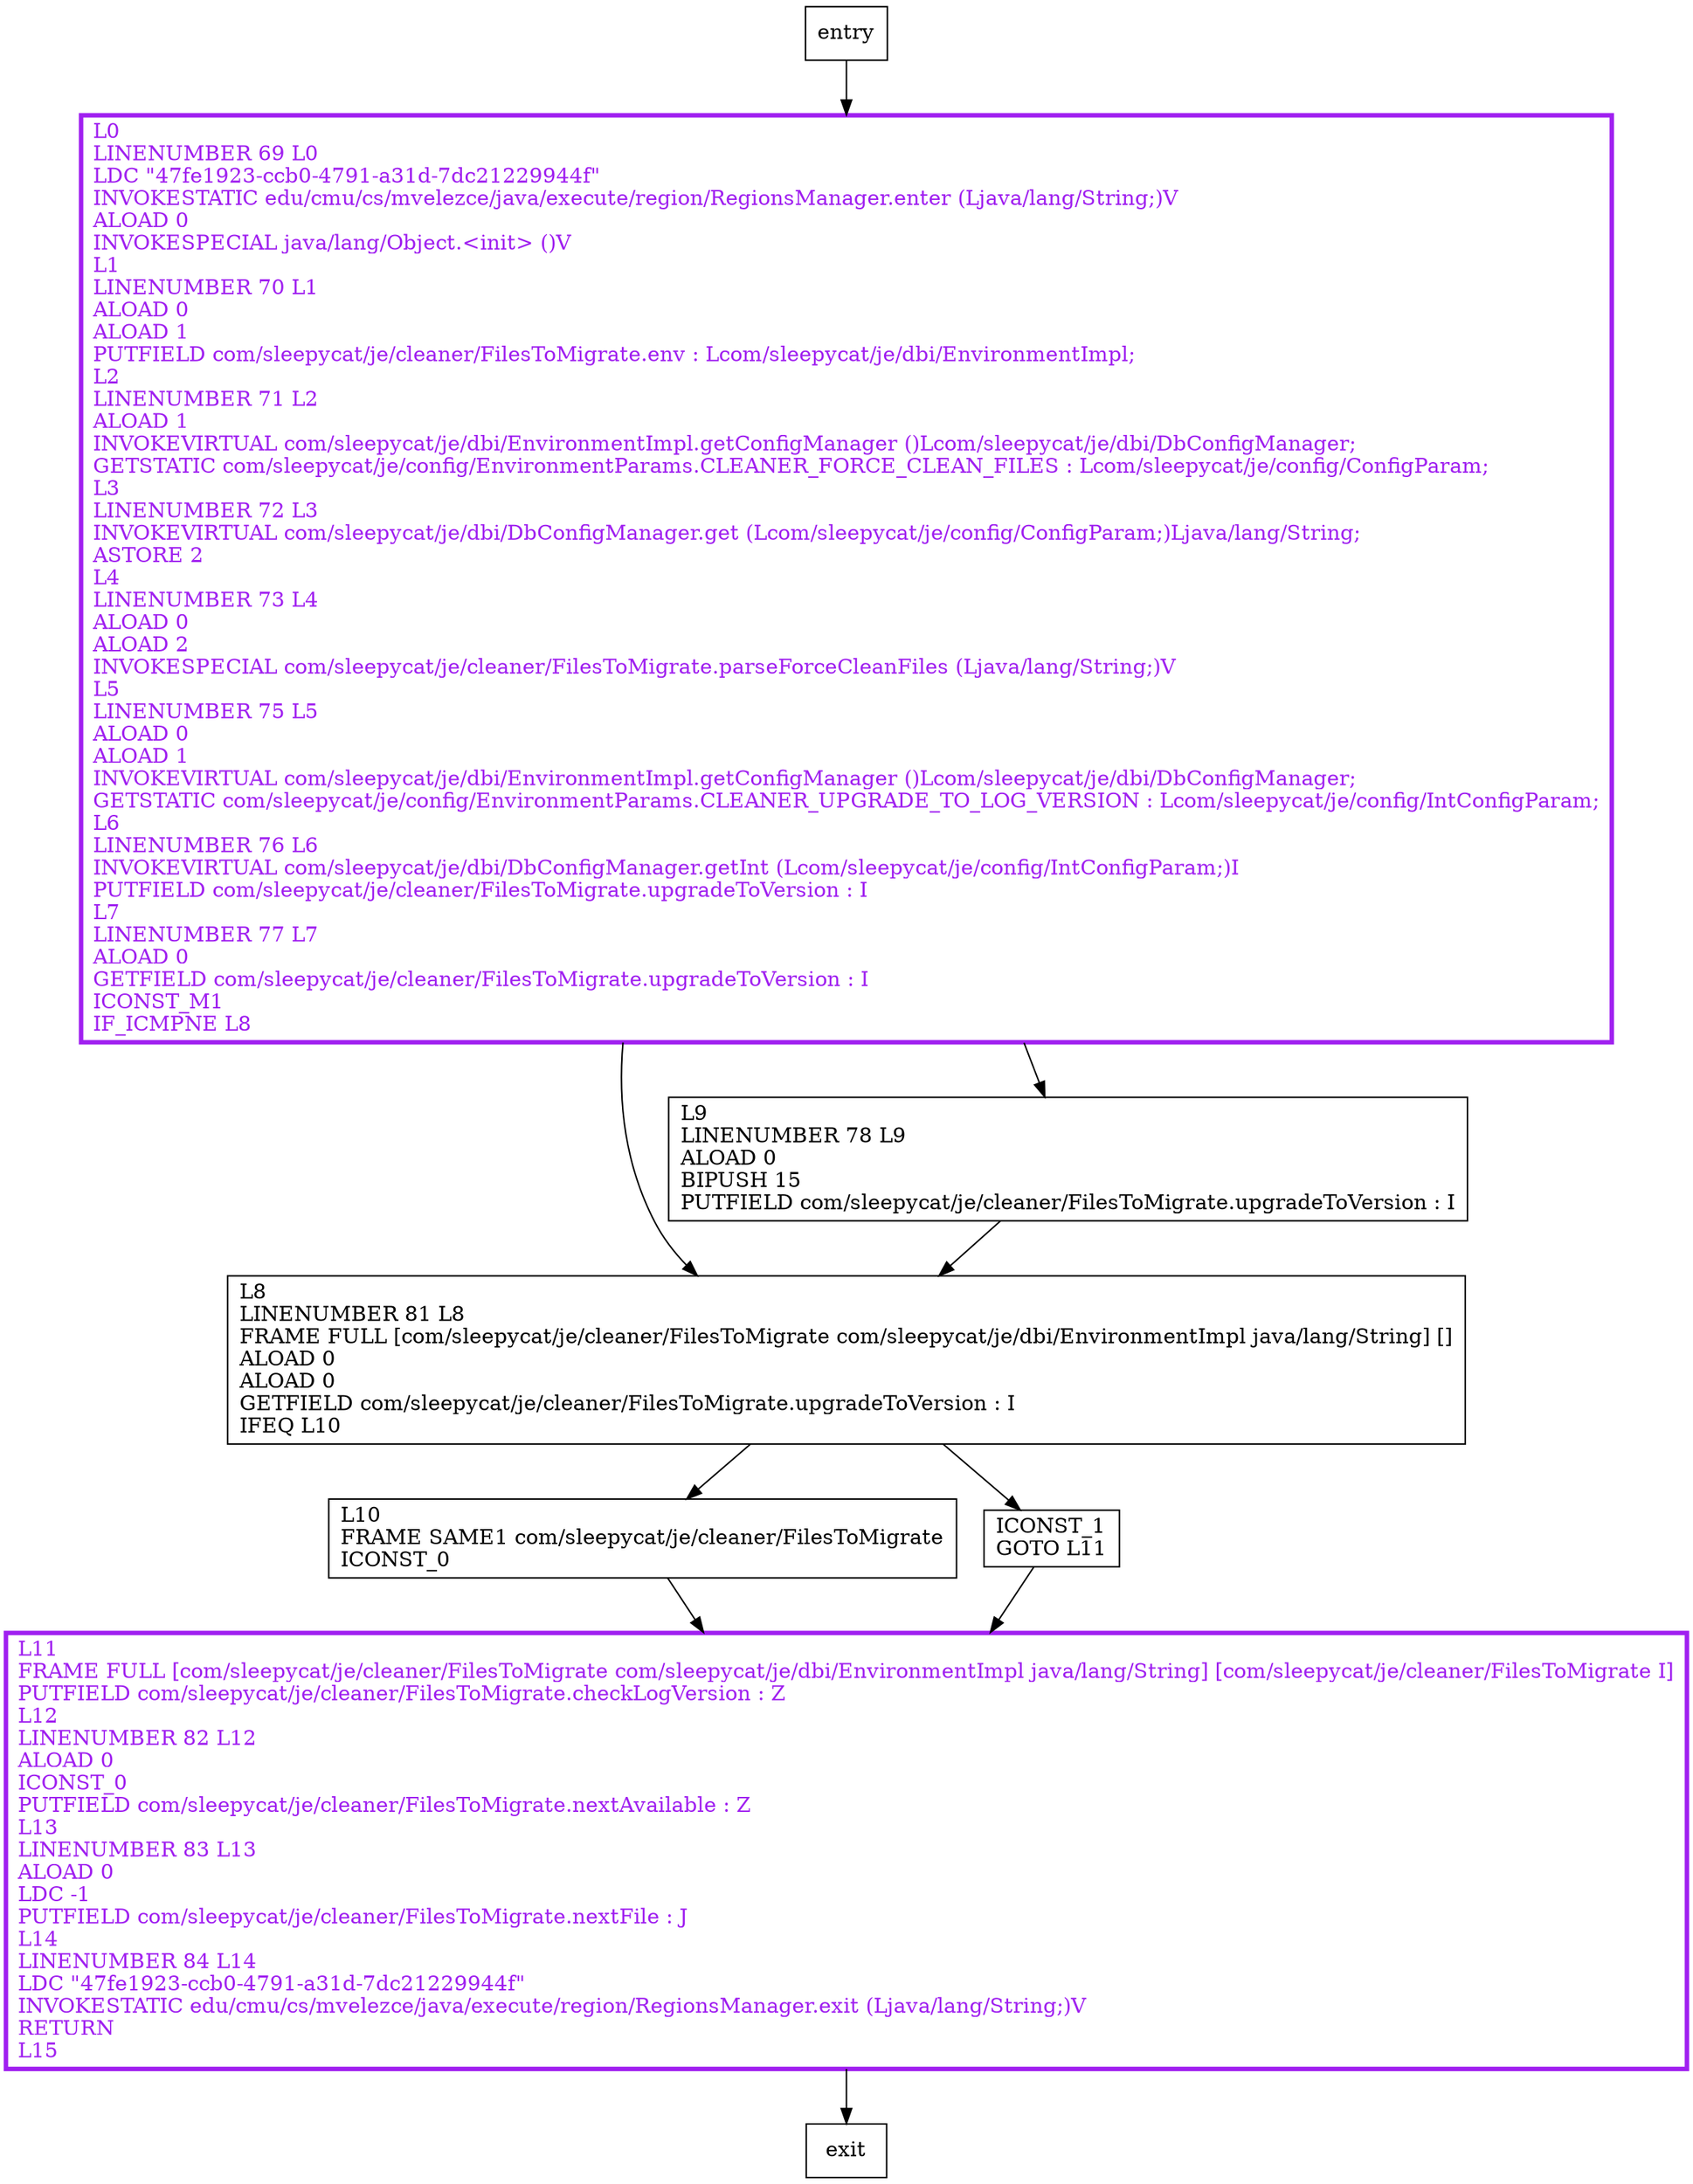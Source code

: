 digraph <init> {
node [shape=record];
895220060 [label="L0\lLINENUMBER 69 L0\lLDC \"47fe1923-ccb0-4791-a31d-7dc21229944f\"\lINVOKESTATIC edu/cmu/cs/mvelezce/java/execute/region/RegionsManager.enter (Ljava/lang/String;)V\lALOAD 0\lINVOKESPECIAL java/lang/Object.\<init\> ()V\lL1\lLINENUMBER 70 L1\lALOAD 0\lALOAD 1\lPUTFIELD com/sleepycat/je/cleaner/FilesToMigrate.env : Lcom/sleepycat/je/dbi/EnvironmentImpl;\lL2\lLINENUMBER 71 L2\lALOAD 1\lINVOKEVIRTUAL com/sleepycat/je/dbi/EnvironmentImpl.getConfigManager ()Lcom/sleepycat/je/dbi/DbConfigManager;\lGETSTATIC com/sleepycat/je/config/EnvironmentParams.CLEANER_FORCE_CLEAN_FILES : Lcom/sleepycat/je/config/ConfigParam;\lL3\lLINENUMBER 72 L3\lINVOKEVIRTUAL com/sleepycat/je/dbi/DbConfigManager.get (Lcom/sleepycat/je/config/ConfigParam;)Ljava/lang/String;\lASTORE 2\lL4\lLINENUMBER 73 L4\lALOAD 0\lALOAD 2\lINVOKESPECIAL com/sleepycat/je/cleaner/FilesToMigrate.parseForceCleanFiles (Ljava/lang/String;)V\lL5\lLINENUMBER 75 L5\lALOAD 0\lALOAD 1\lINVOKEVIRTUAL com/sleepycat/je/dbi/EnvironmentImpl.getConfigManager ()Lcom/sleepycat/je/dbi/DbConfigManager;\lGETSTATIC com/sleepycat/je/config/EnvironmentParams.CLEANER_UPGRADE_TO_LOG_VERSION : Lcom/sleepycat/je/config/IntConfigParam;\lL6\lLINENUMBER 76 L6\lINVOKEVIRTUAL com/sleepycat/je/dbi/DbConfigManager.getInt (Lcom/sleepycat/je/config/IntConfigParam;)I\lPUTFIELD com/sleepycat/je/cleaner/FilesToMigrate.upgradeToVersion : I\lL7\lLINENUMBER 77 L7\lALOAD 0\lGETFIELD com/sleepycat/je/cleaner/FilesToMigrate.upgradeToVersion : I\lICONST_M1\lIF_ICMPNE L8\l"];
1272147687 [label="L8\lLINENUMBER 81 L8\lFRAME FULL [com/sleepycat/je/cleaner/FilesToMigrate com/sleepycat/je/dbi/EnvironmentImpl java/lang/String] []\lALOAD 0\lALOAD 0\lGETFIELD com/sleepycat/je/cleaner/FilesToMigrate.upgradeToVersion : I\lIFEQ L10\l"];
1578650157 [label="L9\lLINENUMBER 78 L9\lALOAD 0\lBIPUSH 15\lPUTFIELD com/sleepycat/je/cleaner/FilesToMigrate.upgradeToVersion : I\l"];
1828762985 [label="L11\lFRAME FULL [com/sleepycat/je/cleaner/FilesToMigrate com/sleepycat/je/dbi/EnvironmentImpl java/lang/String] [com/sleepycat/je/cleaner/FilesToMigrate I]\lPUTFIELD com/sleepycat/je/cleaner/FilesToMigrate.checkLogVersion : Z\lL12\lLINENUMBER 82 L12\lALOAD 0\lICONST_0\lPUTFIELD com/sleepycat/je/cleaner/FilesToMigrate.nextAvailable : Z\lL13\lLINENUMBER 83 L13\lALOAD 0\lLDC -1\lPUTFIELD com/sleepycat/je/cleaner/FilesToMigrate.nextFile : J\lL14\lLINENUMBER 84 L14\lLDC \"47fe1923-ccb0-4791-a31d-7dc21229944f\"\lINVOKESTATIC edu/cmu/cs/mvelezce/java/execute/region/RegionsManager.exit (Ljava/lang/String;)V\lRETURN\lL15\l"];
464407404 [label="L10\lFRAME SAME1 com/sleepycat/je/cleaner/FilesToMigrate\lICONST_0\l"];
1909837916 [label="ICONST_1\lGOTO L11\l"];
entry;
exit;
895220060 -> 1272147687
895220060 -> 1578650157
entry -> 895220060
1272147687 -> 464407404
1272147687 -> 1909837916
1578650157 -> 1272147687
1828762985 -> exit
464407404 -> 1828762985
1909837916 -> 1828762985
895220060[fontcolor="purple", penwidth=3, color="purple"];
1828762985[fontcolor="purple", penwidth=3, color="purple"];
}
